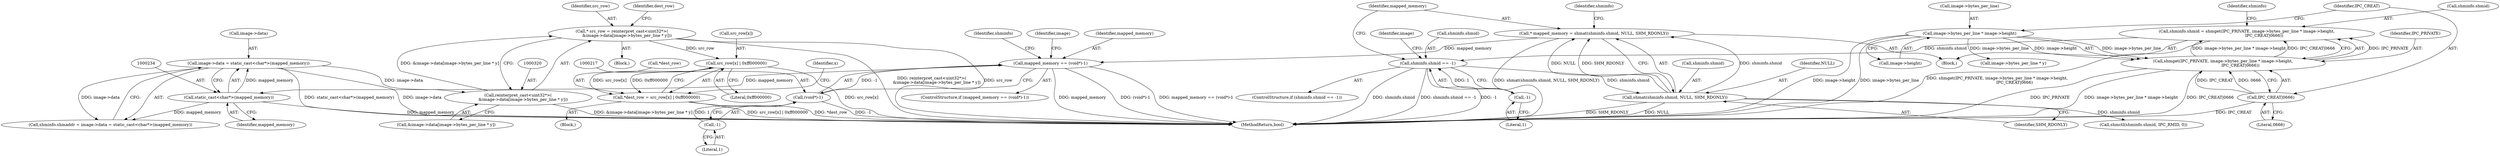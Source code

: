 digraph "1_Chrome_0bd1a6ddb5fb23dfea3e72d60e5e8df4cf5826bc@array" {
"1000354" [label="(Call,src_row[x] | 0xff000000)"];
"1000317" [label="(Call,* src_row = reinterpret_cast<uint32*>(\n        &image->data[image->bytes_per_line * y]))"];
"1000319" [label="(Call,reinterpret_cast<uint32*>(\n        &image->data[image->bytes_per_line * y]))"];
"1000229" [label="(Call,image->data = static_cast<char*>(mapped_memory))"];
"1000233" [label="(Call,static_cast<char*>(mapped_memory))"];
"1000214" [label="(Call,mapped_memory == (void*)-1)"];
"1000199" [label="(Call,* mapped_memory = shmat(shminfo.shmid, NULL, SHM_RDONLY))"];
"1000201" [label="(Call,shmat(shminfo.shmid, NULL, SHM_RDONLY))"];
"1000187" [label="(Call,shminfo.shmid == -1)"];
"1000170" [label="(Call,shminfo.shmid = shmget(IPC_PRIVATE, image->bytes_per_line * image->height,\n                           IPC_CREAT|0666))"];
"1000174" [label="(Call,shmget(IPC_PRIVATE, image->bytes_per_line * image->height,\n                           IPC_CREAT|0666))"];
"1000176" [label="(Call,image->bytes_per_line * image->height)"];
"1000183" [label="(Call,IPC_CREAT|0666)"];
"1000191" [label="(Call,-1)"];
"1000216" [label="(Call,(void*)-1)"];
"1000218" [label="(Call,-1)"];
"1000351" [label="(Call,*dest_row = src_row[x] | 0xff000000)"];
"1000347" [label="(Identifier,x)"];
"1000351" [label="(Call,*dest_row = src_row[x] | 0xff000000)"];
"1000318" [label="(Identifier,src_row)"];
"1000227" [label="(Identifier,shminfo)"];
"1000214" [label="(Call,mapped_memory == (void*)-1)"];
"1000171" [label="(Call,shminfo.shmid)"];
"1000176" [label="(Call,image->bytes_per_line * image->height)"];
"1000201" [label="(Call,shmat(shminfo.shmid, NULL, SHM_RDONLY))"];
"1000202" [label="(Call,shminfo.shmid)"];
"1000219" [label="(Literal,1)"];
"1000213" [label="(ControlStructure,if (mapped_memory == (void*)-1))"];
"1000184" [label="(Identifier,IPC_CREAT)"];
"1000317" [label="(Call,* src_row = reinterpret_cast<uint32*>(\n        &image->data[image->bytes_per_line * y]))"];
"1000233" [label="(Call,static_cast<char*>(mapped_memory))"];
"1000229" [label="(Call,image->data = static_cast<char*>(mapped_memory))"];
"1000189" [label="(Identifier,shminfo)"];
"1000180" [label="(Call,image->height)"];
"1000175" [label="(Identifier,IPC_PRIVATE)"];
"1000177" [label="(Call,image->bytes_per_line)"];
"1000192" [label="(Literal,1)"];
"1000355" [label="(Call,src_row[x])"];
"1000195" [label="(Identifier,image)"];
"1000218" [label="(Call,-1)"];
"1000216" [label="(Call,(void*)-1)"];
"1000358" [label="(Literal,0xff000000)"];
"1000170" [label="(Call,shminfo.shmid = shmget(IPC_PRIVATE, image->bytes_per_line * image->height,\n                           IPC_CREAT|0666))"];
"1000186" [label="(ControlStructure,if (shminfo.shmid == -1))"];
"1000191" [label="(Call,-1)"];
"1000350" [label="(Block,)"];
"1000188" [label="(Call,shminfo.shmid)"];
"1000378" [label="(MethodReturn,bool)"];
"1000200" [label="(Identifier,mapped_memory)"];
"1000187" [label="(Call,shminfo.shmid == -1)"];
"1000319" [label="(Call,reinterpret_cast<uint32*>(\n        &image->data[image->bytes_per_line * y]))"];
"1000183" [label="(Call,IPC_CREAT|0666)"];
"1000222" [label="(Identifier,image)"];
"1000199" [label="(Call,* mapped_memory = shmat(shminfo.shmid, NULL, SHM_RDONLY))"];
"1000352" [label="(Call,*dest_row)"];
"1000354" [label="(Call,src_row[x] | 0xff000000)"];
"1000333" [label="(Identifier,dest_row)"];
"1000326" [label="(Call,image->bytes_per_line * y)"];
"1000134" [label="(Block,)"];
"1000209" [label="(Identifier,shminfo)"];
"1000225" [label="(Call,shminfo.shmaddr = image->data = static_cast<char*>(mapped_memory))"];
"1000315" [label="(Block,)"];
"1000321" [label="(Call,&image->data[image->bytes_per_line * y])"];
"1000230" [label="(Call,image->data)"];
"1000206" [label="(Identifier,SHM_RDONLY)"];
"1000215" [label="(Identifier,mapped_memory)"];
"1000205" [label="(Identifier,NULL)"];
"1000235" [label="(Identifier,mapped_memory)"];
"1000207" [label="(Call,shmctl(shminfo.shmid, IPC_RMID, 0))"];
"1000185" [label="(Literal,0666)"];
"1000174" [label="(Call,shmget(IPC_PRIVATE, image->bytes_per_line * image->height,\n                           IPC_CREAT|0666))"];
"1000354" -> "1000351"  [label="AST: "];
"1000354" -> "1000358"  [label="CFG: "];
"1000355" -> "1000354"  [label="AST: "];
"1000358" -> "1000354"  [label="AST: "];
"1000351" -> "1000354"  [label="CFG: "];
"1000354" -> "1000378"  [label="DDG: src_row[x]"];
"1000354" -> "1000351"  [label="DDG: src_row[x]"];
"1000354" -> "1000351"  [label="DDG: 0xff000000"];
"1000317" -> "1000354"  [label="DDG: src_row"];
"1000317" -> "1000315"  [label="AST: "];
"1000317" -> "1000319"  [label="CFG: "];
"1000318" -> "1000317"  [label="AST: "];
"1000319" -> "1000317"  [label="AST: "];
"1000333" -> "1000317"  [label="CFG: "];
"1000317" -> "1000378"  [label="DDG: src_row"];
"1000317" -> "1000378"  [label="DDG: reinterpret_cast<uint32*>(\n        &image->data[image->bytes_per_line * y])"];
"1000319" -> "1000317"  [label="DDG: &image->data[image->bytes_per_line * y]"];
"1000319" -> "1000321"  [label="CFG: "];
"1000320" -> "1000319"  [label="AST: "];
"1000321" -> "1000319"  [label="AST: "];
"1000319" -> "1000378"  [label="DDG: &image->data[image->bytes_per_line * y]"];
"1000229" -> "1000319"  [label="DDG: image->data"];
"1000229" -> "1000225"  [label="AST: "];
"1000229" -> "1000233"  [label="CFG: "];
"1000230" -> "1000229"  [label="AST: "];
"1000233" -> "1000229"  [label="AST: "];
"1000225" -> "1000229"  [label="CFG: "];
"1000229" -> "1000378"  [label="DDG: static_cast<char*>(mapped_memory)"];
"1000229" -> "1000378"  [label="DDG: image->data"];
"1000229" -> "1000225"  [label="DDG: image->data"];
"1000233" -> "1000229"  [label="DDG: mapped_memory"];
"1000233" -> "1000235"  [label="CFG: "];
"1000234" -> "1000233"  [label="AST: "];
"1000235" -> "1000233"  [label="AST: "];
"1000233" -> "1000378"  [label="DDG: mapped_memory"];
"1000233" -> "1000225"  [label="DDG: mapped_memory"];
"1000214" -> "1000233"  [label="DDG: mapped_memory"];
"1000214" -> "1000213"  [label="AST: "];
"1000214" -> "1000216"  [label="CFG: "];
"1000215" -> "1000214"  [label="AST: "];
"1000216" -> "1000214"  [label="AST: "];
"1000222" -> "1000214"  [label="CFG: "];
"1000227" -> "1000214"  [label="CFG: "];
"1000214" -> "1000378"  [label="DDG: (void*)-1"];
"1000214" -> "1000378"  [label="DDG: mapped_memory == (void*)-1"];
"1000214" -> "1000378"  [label="DDG: mapped_memory"];
"1000199" -> "1000214"  [label="DDG: mapped_memory"];
"1000216" -> "1000214"  [label="DDG: -1"];
"1000199" -> "1000134"  [label="AST: "];
"1000199" -> "1000201"  [label="CFG: "];
"1000200" -> "1000199"  [label="AST: "];
"1000201" -> "1000199"  [label="AST: "];
"1000209" -> "1000199"  [label="CFG: "];
"1000199" -> "1000378"  [label="DDG: shmat(shminfo.shmid, NULL, SHM_RDONLY)"];
"1000201" -> "1000199"  [label="DDG: shminfo.shmid"];
"1000201" -> "1000199"  [label="DDG: NULL"];
"1000201" -> "1000199"  [label="DDG: SHM_RDONLY"];
"1000201" -> "1000206"  [label="CFG: "];
"1000202" -> "1000201"  [label="AST: "];
"1000205" -> "1000201"  [label="AST: "];
"1000206" -> "1000201"  [label="AST: "];
"1000201" -> "1000378"  [label="DDG: SHM_RDONLY"];
"1000201" -> "1000378"  [label="DDG: NULL"];
"1000187" -> "1000201"  [label="DDG: shminfo.shmid"];
"1000201" -> "1000207"  [label="DDG: shminfo.shmid"];
"1000187" -> "1000186"  [label="AST: "];
"1000187" -> "1000191"  [label="CFG: "];
"1000188" -> "1000187"  [label="AST: "];
"1000191" -> "1000187"  [label="AST: "];
"1000195" -> "1000187"  [label="CFG: "];
"1000200" -> "1000187"  [label="CFG: "];
"1000187" -> "1000378"  [label="DDG: shminfo.shmid"];
"1000187" -> "1000378"  [label="DDG: shminfo.shmid == -1"];
"1000187" -> "1000378"  [label="DDG: -1"];
"1000170" -> "1000187"  [label="DDG: shminfo.shmid"];
"1000191" -> "1000187"  [label="DDG: 1"];
"1000170" -> "1000134"  [label="AST: "];
"1000170" -> "1000174"  [label="CFG: "];
"1000171" -> "1000170"  [label="AST: "];
"1000174" -> "1000170"  [label="AST: "];
"1000189" -> "1000170"  [label="CFG: "];
"1000170" -> "1000378"  [label="DDG: shmget(IPC_PRIVATE, image->bytes_per_line * image->height,\n                           IPC_CREAT|0666)"];
"1000174" -> "1000170"  [label="DDG: IPC_PRIVATE"];
"1000174" -> "1000170"  [label="DDG: image->bytes_per_line * image->height"];
"1000174" -> "1000170"  [label="DDG: IPC_CREAT|0666"];
"1000174" -> "1000183"  [label="CFG: "];
"1000175" -> "1000174"  [label="AST: "];
"1000176" -> "1000174"  [label="AST: "];
"1000183" -> "1000174"  [label="AST: "];
"1000174" -> "1000378"  [label="DDG: image->bytes_per_line * image->height"];
"1000174" -> "1000378"  [label="DDG: IPC_CREAT|0666"];
"1000174" -> "1000378"  [label="DDG: IPC_PRIVATE"];
"1000176" -> "1000174"  [label="DDG: image->bytes_per_line"];
"1000176" -> "1000174"  [label="DDG: image->height"];
"1000183" -> "1000174"  [label="DDG: IPC_CREAT"];
"1000183" -> "1000174"  [label="DDG: 0666"];
"1000176" -> "1000180"  [label="CFG: "];
"1000177" -> "1000176"  [label="AST: "];
"1000180" -> "1000176"  [label="AST: "];
"1000184" -> "1000176"  [label="CFG: "];
"1000176" -> "1000378"  [label="DDG: image->height"];
"1000176" -> "1000378"  [label="DDG: image->bytes_per_line"];
"1000176" -> "1000326"  [label="DDG: image->bytes_per_line"];
"1000183" -> "1000185"  [label="CFG: "];
"1000184" -> "1000183"  [label="AST: "];
"1000185" -> "1000183"  [label="AST: "];
"1000183" -> "1000378"  [label="DDG: IPC_CREAT"];
"1000191" -> "1000192"  [label="CFG: "];
"1000192" -> "1000191"  [label="AST: "];
"1000216" -> "1000218"  [label="CFG: "];
"1000217" -> "1000216"  [label="AST: "];
"1000218" -> "1000216"  [label="AST: "];
"1000216" -> "1000378"  [label="DDG: -1"];
"1000218" -> "1000216"  [label="DDG: 1"];
"1000218" -> "1000219"  [label="CFG: "];
"1000219" -> "1000218"  [label="AST: "];
"1000351" -> "1000350"  [label="AST: "];
"1000352" -> "1000351"  [label="AST: "];
"1000347" -> "1000351"  [label="CFG: "];
"1000351" -> "1000378"  [label="DDG: *dest_row"];
"1000351" -> "1000378"  [label="DDG: src_row[x] | 0xff000000"];
}
